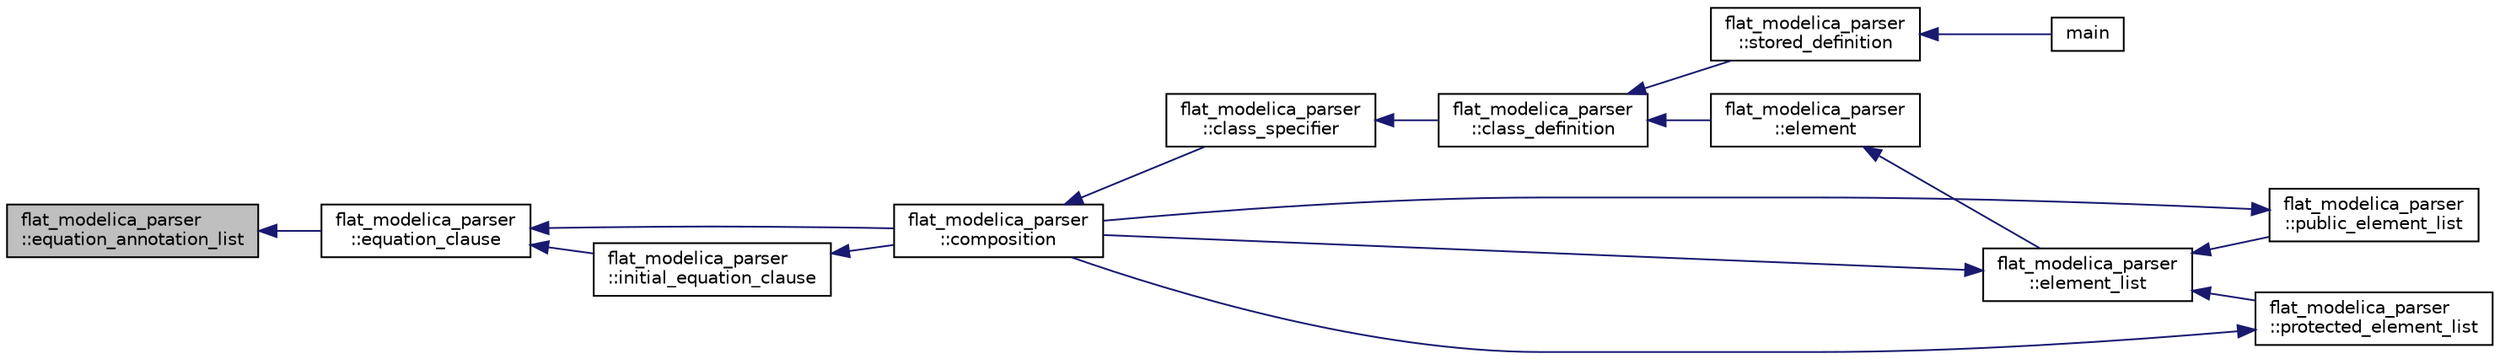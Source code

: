 digraph "flat_modelica_parser::equation_annotation_list"
{
  edge [fontname="Helvetica",fontsize="10",labelfontname="Helvetica",labelfontsize="10"];
  node [fontname="Helvetica",fontsize="10",shape=record];
  rankdir="LR";
  Node2689 [label="flat_modelica_parser\l::equation_annotation_list",height=0.2,width=0.4,color="black", fillcolor="grey75", style="filled", fontcolor="black"];
  Node2689 -> Node2690 [dir="back",color="midnightblue",fontsize="10",style="solid",fontname="Helvetica"];
  Node2690 [label="flat_modelica_parser\l::equation_clause",height=0.2,width=0.4,color="black", fillcolor="white", style="filled",URL="$d3/d1f/classflat__modelica__parser.html#ad6a9f4a4cc3f2797749cbed8b375262a"];
  Node2690 -> Node2691 [dir="back",color="midnightblue",fontsize="10",style="solid",fontname="Helvetica"];
  Node2691 [label="flat_modelica_parser\l::composition",height=0.2,width=0.4,color="black", fillcolor="white", style="filled",URL="$d3/d1f/classflat__modelica__parser.html#a2501f477f2faf6b6fccebbc1f42645c4"];
  Node2691 -> Node2692 [dir="back",color="midnightblue",fontsize="10",style="solid",fontname="Helvetica"];
  Node2692 [label="flat_modelica_parser\l::class_specifier",height=0.2,width=0.4,color="black", fillcolor="white", style="filled",URL="$d3/d1f/classflat__modelica__parser.html#a3f84c213222246748b920c694e5901f5"];
  Node2692 -> Node2693 [dir="back",color="midnightblue",fontsize="10",style="solid",fontname="Helvetica"];
  Node2693 [label="flat_modelica_parser\l::class_definition",height=0.2,width=0.4,color="black", fillcolor="white", style="filled",URL="$d3/d1f/classflat__modelica__parser.html#a9f1df8b8a0739ffcbbed9510d7fe6b8a"];
  Node2693 -> Node2694 [dir="back",color="midnightblue",fontsize="10",style="solid",fontname="Helvetica"];
  Node2694 [label="flat_modelica_parser\l::stored_definition",height=0.2,width=0.4,color="black", fillcolor="white", style="filled",URL="$d3/d1f/classflat__modelica__parser.html#aa95bcbb8a14a1c88f7234ce7e6d5cfb1"];
  Node2694 -> Node2695 [dir="back",color="midnightblue",fontsize="10",style="solid",fontname="Helvetica"];
  Node2695 [label="main",height=0.2,width=0.4,color="black", fillcolor="white", style="filled",URL="$d7/d3c/tools_2xml_2flatmodelicaxml_2test_8cpp.html#a3c04138a5bfe5d72780bb7e82a18e627"];
  Node2693 -> Node2696 [dir="back",color="midnightblue",fontsize="10",style="solid",fontname="Helvetica"];
  Node2696 [label="flat_modelica_parser\l::element",height=0.2,width=0.4,color="black", fillcolor="white", style="filled",URL="$d3/d1f/classflat__modelica__parser.html#a4aead98ef742685afccccc6e865248a7"];
  Node2696 -> Node2697 [dir="back",color="midnightblue",fontsize="10",style="solid",fontname="Helvetica"];
  Node2697 [label="flat_modelica_parser\l::element_list",height=0.2,width=0.4,color="black", fillcolor="white", style="filled",URL="$d3/d1f/classflat__modelica__parser.html#a16b9bdf942f4a225dc71a78329edfa87"];
  Node2697 -> Node2691 [dir="back",color="midnightblue",fontsize="10",style="solid",fontname="Helvetica"];
  Node2697 -> Node2698 [dir="back",color="midnightblue",fontsize="10",style="solid",fontname="Helvetica"];
  Node2698 [label="flat_modelica_parser\l::public_element_list",height=0.2,width=0.4,color="black", fillcolor="white", style="filled",URL="$d3/d1f/classflat__modelica__parser.html#a7465b558a8f69dea3c0355725f04bd38"];
  Node2698 -> Node2691 [dir="back",color="midnightblue",fontsize="10",style="solid",fontname="Helvetica"];
  Node2697 -> Node2699 [dir="back",color="midnightblue",fontsize="10",style="solid",fontname="Helvetica"];
  Node2699 [label="flat_modelica_parser\l::protected_element_list",height=0.2,width=0.4,color="black", fillcolor="white", style="filled",URL="$d3/d1f/classflat__modelica__parser.html#afada8342edf19fddff81826dfc422e73"];
  Node2699 -> Node2691 [dir="back",color="midnightblue",fontsize="10",style="solid",fontname="Helvetica"];
  Node2690 -> Node2700 [dir="back",color="midnightblue",fontsize="10",style="solid",fontname="Helvetica"];
  Node2700 [label="flat_modelica_parser\l::initial_equation_clause",height=0.2,width=0.4,color="black", fillcolor="white", style="filled",URL="$d3/d1f/classflat__modelica__parser.html#aa665fdca40c465ab000395a50eb3d805"];
  Node2700 -> Node2691 [dir="back",color="midnightblue",fontsize="10",style="solid",fontname="Helvetica"];
}

